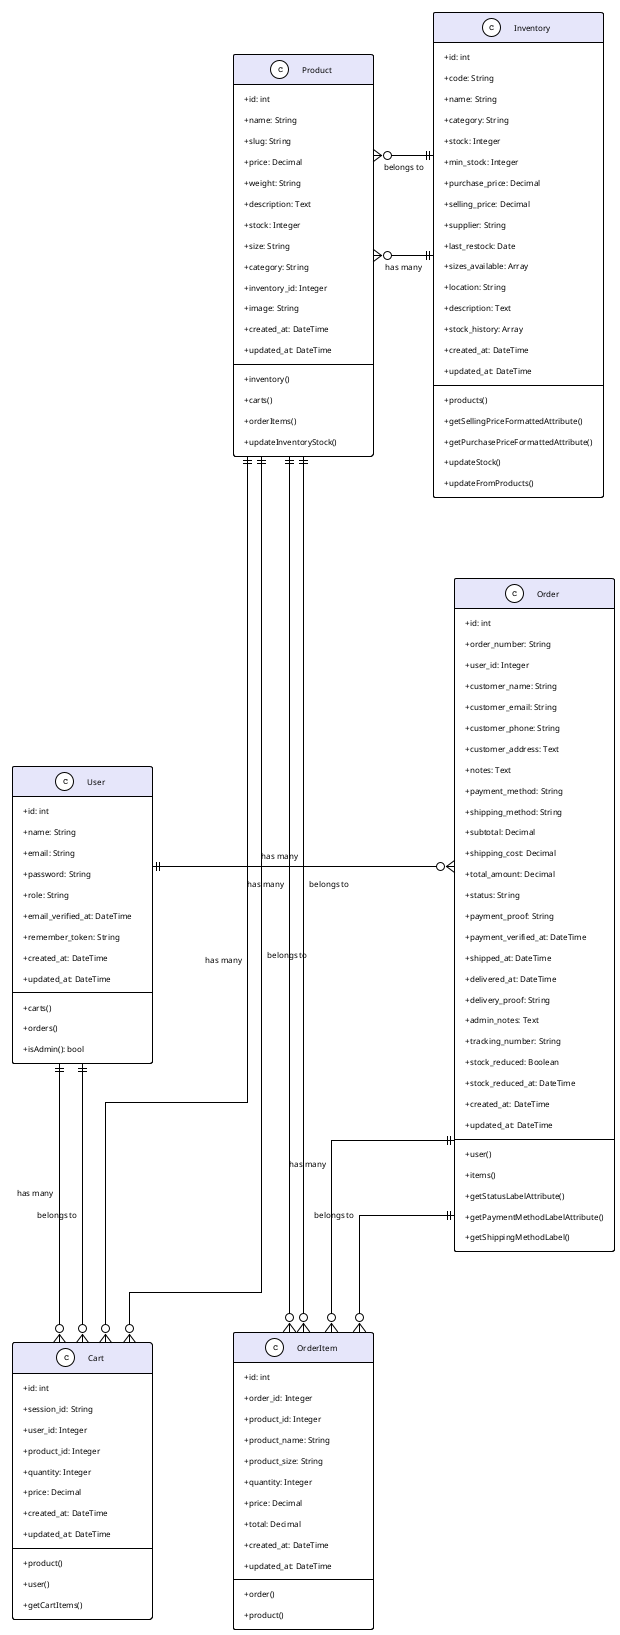 @startuml Class_Diagram
!theme plain
skinparam classAttributeIconSize 0
skinparam classFontSize 9
skinparam classBackgroundColor White
skinparam classBorderColor Black
skinparam linetype ortho
skinparam nodesep 60
skinparam ranksep 80
skinparam minClassWidth 140
skinparam classAttributeFontSize 8
skinparam classMethodFontSize 8
skinparam padding 5
skinparam minlen 2
skinparam arrowThickness 1
skinparam relationFontSize 8
skinparam classHeaderBackgroundColor #E6E6FA
skinparam classStereotypeFontSize 8
skinparam classBorderThickness 1
skinparam roundCorner 5
skinparam shadowing false
skinparam classAttributeIconSize 0
skinparam packageStyle rectangle
skinparam defaultFontSize 8
skinparam arrowFontSize 8
skinparam relationBackgroundColor White
skinparam relationBorderColor Black
skinparam relationBorderThickness 1
skinparam maxMessageSize 100

class User {
  +id: int
  +name: String
  +email: String
  +password: String
  +role: String
  +email_verified_at: DateTime
  +remember_token: String
  +created_at: DateTime
  +updated_at: DateTime
  --
  +carts()
  +orders()
  +isAdmin(): bool
}

class Product {
  +id: int
  +name: String
  +slug: String
  +price: Decimal
  +weight: String
  +description: Text
  +stock: Integer
  +size: String
  +category: String
  +inventory_id: Integer
  +image: String
  +created_at: DateTime
  +updated_at: DateTime
  --
  +inventory()
  +carts()
  +orderItems()
  +updateInventoryStock()
}

class Inventory {
  +id: int
  +code: String
  +name: String
  +category: String
  +stock: Integer
  +min_stock: Integer
  +purchase_price: Decimal
  +selling_price: Decimal
  +supplier: String
  +last_restock: Date
  +sizes_available: Array
  +location: String
  +description: Text
  +stock_history: Array
  +created_at: DateTime
  +updated_at: DateTime
  --
  +products()
  +getSellingPriceFormattedAttribute()
  +getPurchasePriceFormattedAttribute()
  +updateStock()
  +updateFromProducts()
}

class Cart {
  +id: int
  +session_id: String
  +user_id: Integer
  +product_id: Integer
  +quantity: Integer
  +price: Decimal
  +created_at: DateTime
  +updated_at: DateTime
  --
  +product()
  +user()
  +getCartItems()
}

class Order {
  +id: int
  +order_number: String
  +user_id: Integer
  +customer_name: String
  +customer_email: String
  +customer_phone: String
  +customer_address: Text
  +notes: Text
  +payment_method: String
  +shipping_method: String
  +subtotal: Decimal
  +shipping_cost: Decimal
  +total_amount: Decimal
  +status: String
  +payment_proof: String
  +payment_verified_at: DateTime
  +shipped_at: DateTime
  +delivered_at: DateTime
  +delivery_proof: String
  +admin_notes: Text
  +tracking_number: String
  +stock_reduced: Boolean
  +stock_reduced_at: DateTime
  +created_at: DateTime
  +updated_at: DateTime
  --
  +user()
  +items()
  +getStatusLabelAttribute()
  +getPaymentMethodLabelAttribute()
  +getShippingMethodLabel()
}

class OrderItem {
  +id: int
  +order_id: Integer
  +product_id: Integer
  +product_name: String
  +product_size: String
  +quantity: Integer
  +price: Decimal
  +total: Decimal
  +created_at: DateTime
  +updated_at: DateTime
  --
  +order()
  +product()
}



' Compact layout positioning similar to reference image
' Position classes in a more structured grid layout
top to bottom direction

' Create invisible connections for positioning with more spacing
Inventory -[hidden]right-> Product
Product -[hidden]down-> OrderItem
User -[hidden]down-> Cart
User -[hidden]right-> Order
Order -[hidden]right-> OrderItem
' Additional positioning for better alignment and spacing
Cart -[hidden]right-> OrderItem
Inventory -[hidden]down-> User
Product -[hidden]right-> Order
Inventory -[hidden]right--> Order

' Relationships
User ||--o{ Cart : "has many"
User ||--o{ Order : "has many"


Product ||--o{ Cart : "has many"
Product }o--|| Inventory : "belongs to"
Product ||--o{ OrderItem : "has many"

Inventory ||--o{ Product : "has many"

Order ||--o{ OrderItem : "has many"


OrderItem }o--|| Order : "belongs to"
OrderItem }o--|| Product : "belongs to"



Cart }o--|| User : "belongs to"
Cart }o--|| Product : "belongs to"

@enduml